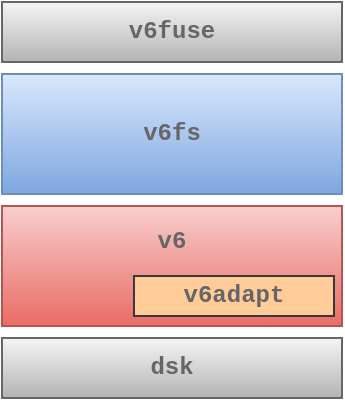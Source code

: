 <mxfile version="14.4.2" type="device"><diagram id="XYPjP763D2hZdcVqif6M" name="Page-1"><mxGraphModel dx="677" dy="381" grid="1" gridSize="10" guides="1" tooltips="1" connect="1" arrows="1" fold="1" page="1" pageScale="1" pageWidth="850" pageHeight="1100" math="0" shadow="0"><root><mxCell id="0"/><mxCell id="1" parent="0"/><mxCell id="MhZjy6TqWmwnBQIVNDnp-1" value="&lt;b&gt;v6fuse&lt;/b&gt;" style="rounded=0;whiteSpace=wrap;html=1;fillColor=#f5f5f5;strokeColor=#666666;gradientColor=#b3b3b3;fontFamily=Courier New;fontColor=#666666;" vertex="1" parent="1"><mxGeometry x="270" y="192" width="170" height="30" as="geometry"/></mxCell><mxCell id="MhZjy6TqWmwnBQIVNDnp-3" value="&lt;b&gt;v6fs&lt;/b&gt;" style="rounded=0;whiteSpace=wrap;html=1;gradientColor=#7ea6e0;fillColor=#dae8fc;strokeColor=#6c8ebf;fontFamily=Courier New;fontColor=#666666;" vertex="1" parent="1"><mxGeometry x="270" y="228" width="170" height="60" as="geometry"/></mxCell><mxCell id="MhZjy6TqWmwnBQIVNDnp-4" value="" style="rounded=0;whiteSpace=wrap;html=1;gradientColor=#ea6b66;fillColor=#f8cecc;strokeColor=#b85450;fontFamily=Courier New;" vertex="1" parent="1"><mxGeometry x="270" y="294" width="170" height="60" as="geometry"/></mxCell><mxCell id="MhZjy6TqWmwnBQIVNDnp-5" value="&lt;b&gt;v6adapt&lt;/b&gt;" style="rounded=0;whiteSpace=wrap;html=1;fillColor=#ffcc99;strokeColor=#36393d;fontFamily=Courier New;fontColor=#666666;" vertex="1" parent="1"><mxGeometry x="336" y="329" width="100" height="20" as="geometry"/></mxCell><mxCell id="MhZjy6TqWmwnBQIVNDnp-6" value="v6" style="text;html=1;strokeColor=none;fillColor=none;align=center;verticalAlign=middle;whiteSpace=wrap;rounded=0;fontStyle=1;fontFamily=Courier New;fontColor=#666666;" vertex="1" parent="1"><mxGeometry x="335" y="302" width="40" height="20" as="geometry"/></mxCell><mxCell id="MhZjy6TqWmwnBQIVNDnp-7" value="&lt;b&gt;dsk&lt;/b&gt;" style="rounded=0;whiteSpace=wrap;html=1;gradientColor=#b3b3b3;fillColor=#f5f5f5;strokeColor=#666666;fontFamily=Courier New;fontColor=#666666;" vertex="1" parent="1"><mxGeometry x="270" y="360" width="170" height="30" as="geometry"/></mxCell></root></mxGraphModel></diagram></mxfile>
